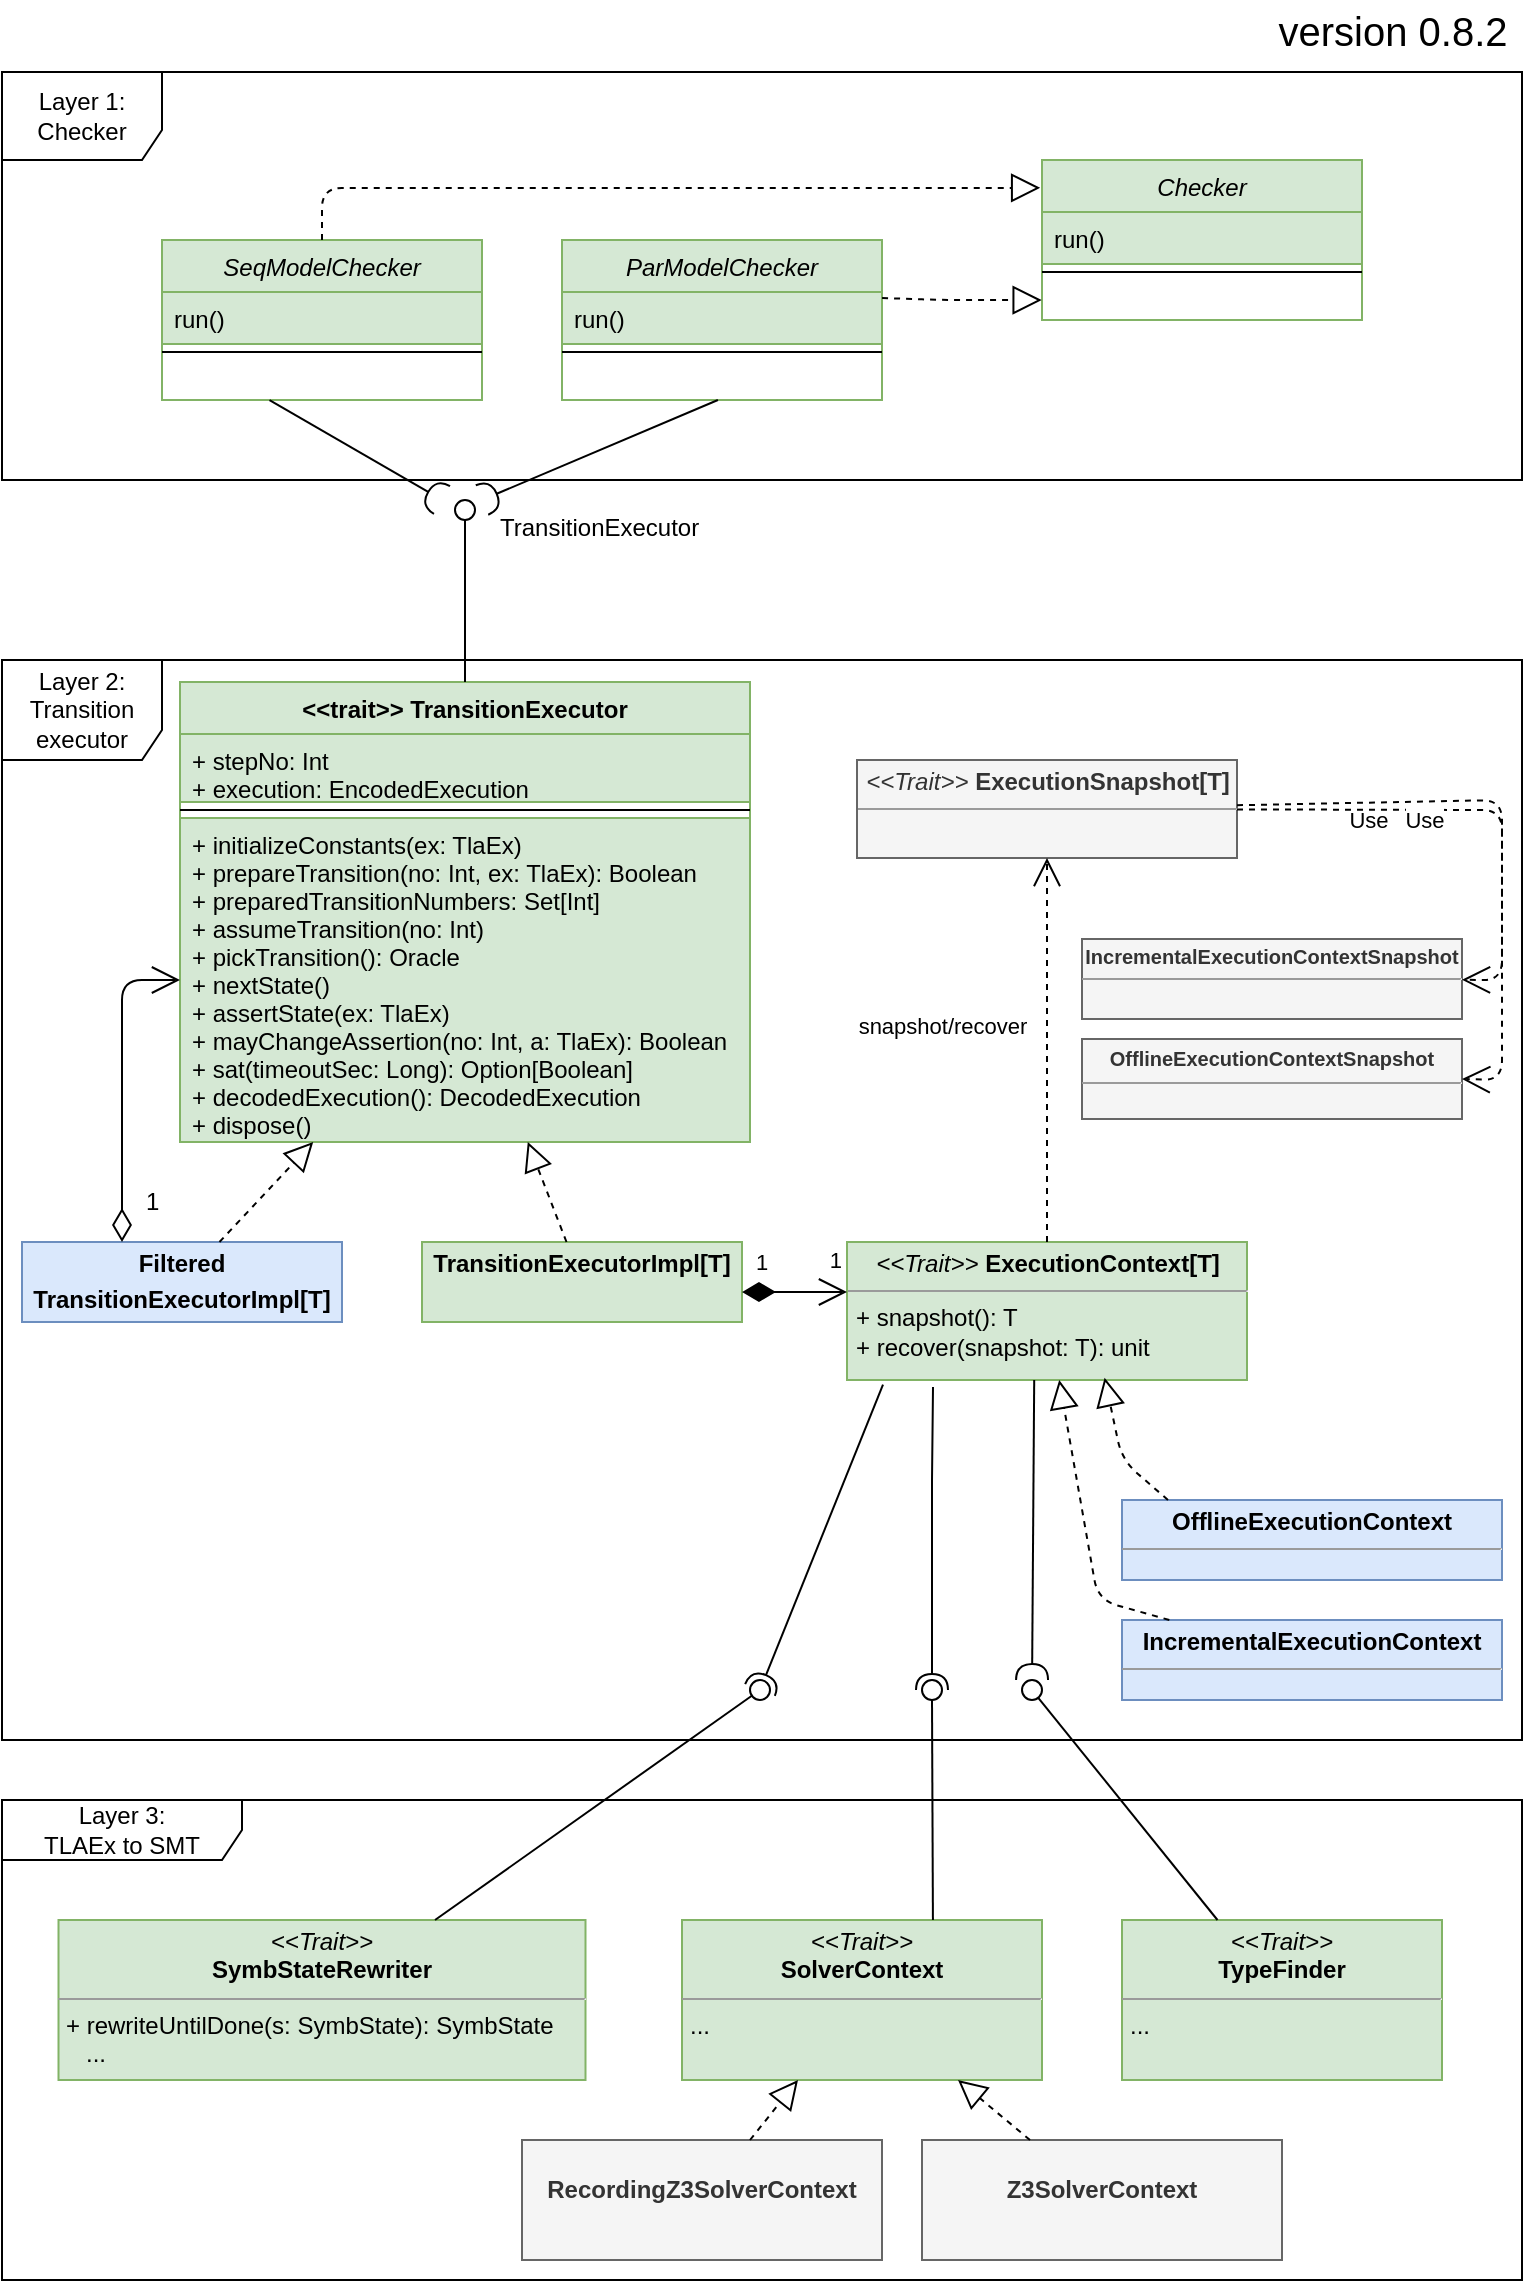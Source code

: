 <mxfile version="14.1.8" type="device"><diagram id="C5RBs43oDa-KdzZeNtuy" name="Page-1"><mxGraphModel dx="1106" dy="852" grid="1" gridSize="10" guides="1" tooltips="1" connect="1" arrows="1" fold="1" page="1" pageScale="1" pageWidth="827" pageHeight="1169" math="0" shadow="0"><root><mxCell id="WIyWlLk6GJQsqaUBKTNV-0"/><mxCell id="WIyWlLk6GJQsqaUBKTNV-1" parent="WIyWlLk6GJQsqaUBKTNV-0"/><mxCell id="zkfFHV4jXpPFQw0GAbJ--0" value="SeqModelChecker" style="swimlane;fontStyle=2;align=center;verticalAlign=top;childLayout=stackLayout;horizontal=1;startSize=26;horizontalStack=0;resizeParent=1;resizeLast=0;collapsible=1;marginBottom=0;rounded=0;shadow=0;strokeWidth=1;fillColor=#d5e8d4;strokeColor=#82b366;" parent="WIyWlLk6GJQsqaUBKTNV-1" vertex="1"><mxGeometry x="120" y="120" width="160" height="80" as="geometry"><mxRectangle x="230" y="140" width="160" height="26" as="alternateBounds"/></mxGeometry></mxCell><mxCell id="zkfFHV4jXpPFQw0GAbJ--3" value="run()" style="text;align=left;verticalAlign=top;spacingLeft=4;spacingRight=4;overflow=hidden;rotatable=0;points=[[0,0.5],[1,0.5]];portConstraint=eastwest;rounded=0;shadow=0;html=0;fillColor=#d5e8d4;strokeColor=#82b366;" parent="zkfFHV4jXpPFQw0GAbJ--0" vertex="1"><mxGeometry y="26" width="160" height="26" as="geometry"/></mxCell><mxCell id="zkfFHV4jXpPFQw0GAbJ--4" value="" style="line;html=1;strokeWidth=1;align=left;verticalAlign=middle;spacingTop=-1;spacingLeft=3;spacingRight=3;rotatable=0;labelPosition=right;points=[];portConstraint=eastwest;" parent="zkfFHV4jXpPFQw0GAbJ--0" vertex="1"><mxGeometry y="52" width="160" height="8" as="geometry"/></mxCell><mxCell id="TP6SRXOrMR3UApHG2FW5-0" value="ParModelChecker" style="swimlane;fontStyle=2;align=center;verticalAlign=top;childLayout=stackLayout;horizontal=1;startSize=26;horizontalStack=0;resizeParent=1;resizeLast=0;collapsible=1;marginBottom=0;rounded=0;shadow=0;strokeWidth=1;fillColor=#d5e8d4;strokeColor=#82b366;" vertex="1" parent="WIyWlLk6GJQsqaUBKTNV-1"><mxGeometry x="320" y="120" width="160" height="80" as="geometry"><mxRectangle x="230" y="140" width="160" height="26" as="alternateBounds"/></mxGeometry></mxCell><mxCell id="TP6SRXOrMR3UApHG2FW5-1" value="run()" style="text;align=left;verticalAlign=top;spacingLeft=4;spacingRight=4;overflow=hidden;rotatable=0;points=[[0,0.5],[1,0.5]];portConstraint=eastwest;rounded=0;shadow=0;html=0;fillColor=#d5e8d4;strokeColor=#82b366;" vertex="1" parent="TP6SRXOrMR3UApHG2FW5-0"><mxGeometry y="26" width="160" height="26" as="geometry"/></mxCell><mxCell id="TP6SRXOrMR3UApHG2FW5-2" value="" style="line;html=1;strokeWidth=1;align=left;verticalAlign=middle;spacingTop=-1;spacingLeft=3;spacingRight=3;rotatable=0;labelPosition=right;points=[];portConstraint=eastwest;" vertex="1" parent="TP6SRXOrMR3UApHG2FW5-0"><mxGeometry y="52" width="160" height="8" as="geometry"/></mxCell><mxCell id="TP6SRXOrMR3UApHG2FW5-3" value="Checker" style="swimlane;fontStyle=2;align=center;verticalAlign=top;childLayout=stackLayout;horizontal=1;startSize=26;horizontalStack=0;resizeParent=1;resizeLast=0;collapsible=1;marginBottom=0;rounded=0;shadow=0;strokeWidth=1;fillColor=#d5e8d4;strokeColor=#82b366;" vertex="1" parent="WIyWlLk6GJQsqaUBKTNV-1"><mxGeometry x="560" y="80" width="160" height="80" as="geometry"><mxRectangle x="230" y="140" width="160" height="26" as="alternateBounds"/></mxGeometry></mxCell><mxCell id="TP6SRXOrMR3UApHG2FW5-4" value="run()" style="text;align=left;verticalAlign=top;spacingLeft=4;spacingRight=4;overflow=hidden;rotatable=0;points=[[0,0.5],[1,0.5]];portConstraint=eastwest;rounded=0;shadow=0;html=0;fillColor=#d5e8d4;strokeColor=#82b366;" vertex="1" parent="TP6SRXOrMR3UApHG2FW5-3"><mxGeometry y="26" width="160" height="26" as="geometry"/></mxCell><mxCell id="TP6SRXOrMR3UApHG2FW5-5" value="" style="line;html=1;strokeWidth=1;align=left;verticalAlign=middle;spacingTop=-1;spacingLeft=3;spacingRight=3;rotatable=0;labelPosition=right;points=[];portConstraint=eastwest;" vertex="1" parent="TP6SRXOrMR3UApHG2FW5-3"><mxGeometry y="52" width="160" height="8" as="geometry"/></mxCell><mxCell id="TP6SRXOrMR3UApHG2FW5-6" value="" style="endArrow=block;dashed=1;endFill=0;endSize=12;html=1;entryX=0.684;entryY=0.559;entryDx=0;entryDy=0;entryPerimeter=0;exitX=0.579;exitY=0.554;exitDx=0;exitDy=0;exitPerimeter=0;" edge="1" parent="WIyWlLk6GJQsqaUBKTNV-1" source="TP6SRXOrMR3UApHG2FW5-8" target="TP6SRXOrMR3UApHG2FW5-8"><mxGeometry width="160" relative="1" as="geometry"><mxPoint x="480" y="190" as="sourcePoint"/><mxPoint x="640" y="160" as="targetPoint"/><Array as="points"><mxPoint x="510" y="150"/></Array></mxGeometry></mxCell><mxCell id="TP6SRXOrMR3UApHG2FW5-7" value="" style="endArrow=block;dashed=1;endFill=0;endSize=12;html=1;exitX=0.5;exitY=0;exitDx=0;exitDy=0;entryX=0.683;entryY=0.284;entryDx=0;entryDy=0;entryPerimeter=0;" edge="1" parent="WIyWlLk6GJQsqaUBKTNV-1" source="zkfFHV4jXpPFQw0GAbJ--0" target="TP6SRXOrMR3UApHG2FW5-8"><mxGeometry width="160" relative="1" as="geometry"><mxPoint x="210" y="80" as="sourcePoint"/><mxPoint x="370" y="80" as="targetPoint"/><Array as="points"><mxPoint x="200" y="94"/><mxPoint x="380" y="94"/></Array></mxGeometry></mxCell><mxCell id="TP6SRXOrMR3UApHG2FW5-8" value="Layer 1:&lt;br&gt;Checker" style="shape=umlFrame;whiteSpace=wrap;html=1;width=80;height=44;" vertex="1" parent="WIyWlLk6GJQsqaUBKTNV-1"><mxGeometry x="40" y="36" width="760" height="204" as="geometry"/></mxCell><mxCell id="TP6SRXOrMR3UApHG2FW5-13" value="Layer 2: Transition executor" style="shape=umlFrame;whiteSpace=wrap;html=1;width=80;height=50;" vertex="1" parent="WIyWlLk6GJQsqaUBKTNV-1"><mxGeometry x="40" y="330" width="760" height="540" as="geometry"/></mxCell><mxCell id="TP6SRXOrMR3UApHG2FW5-15" value="&lt;&lt;trait&gt;&gt; TransitionExecutor" style="swimlane;fontStyle=1;align=center;verticalAlign=top;childLayout=stackLayout;horizontal=1;startSize=26;horizontalStack=0;resizeParent=1;resizeParentMax=0;resizeLast=0;collapsible=1;marginBottom=0;fillColor=#d5e8d4;strokeColor=#82b366;" vertex="1" parent="WIyWlLk6GJQsqaUBKTNV-1"><mxGeometry x="129" y="341" width="285" height="230" as="geometry"/></mxCell><mxCell id="TP6SRXOrMR3UApHG2FW5-16" value="+ stepNo: Int&#10;+ execution: EncodedExecution" style="text;strokeColor=#82b366;fillColor=#d5e8d4;align=left;verticalAlign=top;spacingLeft=4;spacingRight=4;overflow=hidden;rotatable=0;points=[[0,0.5],[1,0.5]];portConstraint=eastwest;" vertex="1" parent="TP6SRXOrMR3UApHG2FW5-15"><mxGeometry y="26" width="285" height="34" as="geometry"/></mxCell><mxCell id="TP6SRXOrMR3UApHG2FW5-17" value="" style="line;strokeWidth=1;fillColor=none;align=left;verticalAlign=middle;spacingTop=-1;spacingLeft=3;spacingRight=3;rotatable=0;labelPosition=right;points=[];portConstraint=eastwest;" vertex="1" parent="TP6SRXOrMR3UApHG2FW5-15"><mxGeometry y="60" width="285" height="8" as="geometry"/></mxCell><mxCell id="TP6SRXOrMR3UApHG2FW5-18" value="+ initializeConstants(ex: TlaEx)&#10;+ prepareTransition(no: Int, ex: TlaEx): Boolean&#10;+ preparedTransitionNumbers: Set[Int]&#10;+ assumeTransition(no: Int)&#10;+ pickTransition(): Oracle&#10;+ nextState()&#10;+ assertState(ex: TlaEx)&#10;+ mayChangeAssertion(no: Int, a: TlaEx): Boolean&#10;+ sat(timeoutSec: Long): Option[Boolean]&#10;+ decodedExecution(): DecodedExecution&#10;+ dispose()" style="text;strokeColor=#82b366;fillColor=#d5e8d4;align=left;verticalAlign=top;spacingLeft=4;spacingRight=4;overflow=hidden;rotatable=0;points=[[0,0.5],[1,0.5]];portConstraint=eastwest;" vertex="1" parent="TP6SRXOrMR3UApHG2FW5-15"><mxGeometry y="68" width="285" height="162" as="geometry"/></mxCell><mxCell id="TP6SRXOrMR3UApHG2FW5-19" value="" style="rounded=0;orthogonalLoop=1;jettySize=auto;html=1;endArrow=none;endFill=0;exitX=0.5;exitY=0;exitDx=0;exitDy=0;" edge="1" target="TP6SRXOrMR3UApHG2FW5-21" parent="WIyWlLk6GJQsqaUBKTNV-1" source="TP6SRXOrMR3UApHG2FW5-15"><mxGeometry relative="1" as="geometry"><mxPoint x="440" y="305" as="sourcePoint"/></mxGeometry></mxCell><mxCell id="TP6SRXOrMR3UApHG2FW5-21" value="TransitionExecutor" style="ellipse;whiteSpace=wrap;html=1;fontFamily=Helvetica;fontSize=12;fontColor=#000000;align=left;strokeColor=#000000;fillColor=#ffffff;points=[];aspect=fixed;resizable=0;rotation=0;verticalAlign=top;spacingLeft=20;" vertex="1" parent="WIyWlLk6GJQsqaUBKTNV-1"><mxGeometry x="266.5" y="250" width="10" height="10" as="geometry"/></mxCell><mxCell id="TP6SRXOrMR3UApHG2FW5-24" value="" style="rounded=0;orthogonalLoop=1;jettySize=auto;html=1;endArrow=halfCircle;endFill=0;endSize=6;strokeWidth=1;exitX=0.471;exitY=0.804;exitDx=0;exitDy=0;exitPerimeter=0;" edge="1" parent="WIyWlLk6GJQsqaUBKTNV-1" source="TP6SRXOrMR3UApHG2FW5-8"><mxGeometry relative="1" as="geometry"><mxPoint x="400.28" y="200.016" as="sourcePoint"/><mxPoint x="280" y="250" as="targetPoint"/></mxGeometry></mxCell><mxCell id="TP6SRXOrMR3UApHG2FW5-25" value="" style="rounded=0;orthogonalLoop=1;jettySize=auto;html=1;endArrow=halfCircle;endFill=0;endSize=6;strokeWidth=1;exitX=0.176;exitY=0.804;exitDx=0;exitDy=0;exitPerimeter=0;" edge="1" parent="WIyWlLk6GJQsqaUBKTNV-1" source="TP6SRXOrMR3UApHG2FW5-8"><mxGeometry relative="1" as="geometry"><mxPoint x="410.28" y="210.016" as="sourcePoint"/><mxPoint x="260" y="250" as="targetPoint"/><Array as="points"/></mxGeometry></mxCell><mxCell id="TP6SRXOrMR3UApHG2FW5-27" value="&lt;p style=&quot;margin: 0px ; margin-top: 4px ; text-align: center&quot;&gt;&lt;i&gt;&amp;lt;&amp;lt;Trait&amp;gt;&amp;gt;&amp;nbsp;&lt;/i&gt;&lt;b&gt;ExecutionSnapshot[T]&lt;/b&gt;&lt;/p&gt;&lt;hr size=&quot;1&quot;&gt;&lt;p style=&quot;margin: 0px ; margin-left: 4px&quot;&gt;&lt;br&gt;&lt;/p&gt;" style="verticalAlign=top;align=left;overflow=fill;fontSize=12;fontFamily=Helvetica;html=1;fillColor=#f5f5f5;strokeColor=#666666;fontColor=#333333;" vertex="1" parent="WIyWlLk6GJQsqaUBKTNV-1"><mxGeometry x="467.5" y="380" width="190" height="49" as="geometry"/></mxCell><mxCell id="TP6SRXOrMR3UApHG2FW5-28" value="&lt;p style=&quot;margin: 4px 0px 0px ; line-height: 100% ; font-size: 10px&quot;&gt;&lt;b&gt;&lt;font style=&quot;font-size: 10px&quot;&gt;IncrementalExecutionContextSnapshot&lt;/font&gt;&lt;/b&gt;&lt;/p&gt;&lt;hr size=&quot;1&quot; style=&quot;font-size: 10px&quot;&gt;&lt;p style=&quot;margin: 0px 0px 0px 4px ; font-size: 10px&quot;&gt;&lt;br&gt;&lt;/p&gt;" style="verticalAlign=top;align=center;overflow=fill;fontSize=12;fontFamily=Helvetica;html=1;fillColor=#f5f5f5;strokeColor=#666666;fontColor=#333333;" vertex="1" parent="WIyWlLk6GJQsqaUBKTNV-1"><mxGeometry x="580" y="469.5" width="190" height="40" as="geometry"/></mxCell><mxCell id="TP6SRXOrMR3UApHG2FW5-29" value="&lt;p style=&quot;margin: 4px 0px 0px ; text-align: center ; font-size: 10px&quot;&gt;&lt;b&gt;&lt;font style=&quot;font-size: 10px&quot;&gt;OfflineExecutionContextSnapshot&lt;/font&gt;&lt;/b&gt;&lt;/p&gt;&lt;hr size=&quot;1&quot; style=&quot;font-size: 10px&quot;&gt;&lt;p style=&quot;margin: 0px 0px 0px 4px ; font-size: 10px&quot;&gt;&lt;br&gt;&lt;/p&gt;" style="verticalAlign=top;align=left;overflow=fill;fontSize=12;fontFamily=Helvetica;html=1;fillColor=#f5f5f5;strokeColor=#666666;fontColor=#333333;" vertex="1" parent="WIyWlLk6GJQsqaUBKTNV-1"><mxGeometry x="580" y="519.5" width="190" height="40" as="geometry"/></mxCell><mxCell id="TP6SRXOrMR3UApHG2FW5-33" value="&lt;p style=&quot;margin: 0px ; margin-top: 4px ; text-align: center&quot;&gt;&lt;b&gt;TransitionExecutorImpl[T]&lt;/b&gt;&lt;/p&gt;" style="verticalAlign=top;align=left;overflow=fill;fontSize=12;fontFamily=Helvetica;html=1;fillColor=#d5e8d4;strokeColor=#82b366;" vertex="1" parent="WIyWlLk6GJQsqaUBKTNV-1"><mxGeometry x="250" y="621" width="160" height="40" as="geometry"/></mxCell><mxCell id="TP6SRXOrMR3UApHG2FW5-34" value="&lt;p style=&quot;margin: 0px ; margin-top: 4px ; text-align: center&quot;&gt;&lt;i&gt;&amp;lt;&amp;lt;Trait&amp;gt;&amp;gt;&amp;nbsp;&lt;/i&gt;&lt;b&gt;Execution&lt;/b&gt;&lt;b&gt;Context[T]&lt;/b&gt;&lt;/p&gt;&lt;hr size=&quot;1&quot;&gt;&lt;p style=&quot;margin: 0px ; margin-left: 4px&quot;&gt;+ snapshot(): T&lt;/p&gt;&lt;p style=&quot;margin: 0px ; margin-left: 4px&quot;&gt;+ recover(snapshot: T): unit&lt;/p&gt;" style="verticalAlign=top;align=left;overflow=fill;fontSize=12;fontFamily=Helvetica;html=1;fillColor=#d5e8d4;strokeColor=#82b366;" vertex="1" parent="WIyWlLk6GJQsqaUBKTNV-1"><mxGeometry x="462.5" y="621" width="200" height="69" as="geometry"/></mxCell><mxCell id="TP6SRXOrMR3UApHG2FW5-37" value="&lt;p style=&quot;margin: 0px ; margin-top: 4px ; text-align: center&quot;&gt;&lt;b&gt;IncrementalExecutionContext&lt;/b&gt;&lt;/p&gt;&lt;hr size=&quot;1&quot;&gt;&lt;p style=&quot;margin: 0px ; margin-left: 4px&quot;&gt;&lt;br&gt;&lt;/p&gt;" style="verticalAlign=top;align=left;overflow=fill;fontSize=12;fontFamily=Helvetica;html=1;fillColor=#dae8fc;strokeColor=#6c8ebf;" vertex="1" parent="WIyWlLk6GJQsqaUBKTNV-1"><mxGeometry x="600" y="810" width="190" height="40" as="geometry"/></mxCell><mxCell id="TP6SRXOrMR3UApHG2FW5-39" value="&lt;p style=&quot;margin: 0px ; margin-top: 4px ; text-align: center&quot;&gt;&lt;b&gt;OfflineExecutionContext&lt;/b&gt;&lt;/p&gt;&lt;hr size=&quot;1&quot;&gt;&lt;p style=&quot;margin: 0px ; margin-left: 4px&quot;&gt;&lt;br&gt;&lt;/p&gt;" style="verticalAlign=top;align=left;overflow=fill;fontSize=12;fontFamily=Helvetica;html=1;fillColor=#dae8fc;strokeColor=#6c8ebf;" vertex="1" parent="WIyWlLk6GJQsqaUBKTNV-1"><mxGeometry x="600" y="750" width="190" height="40" as="geometry"/></mxCell><mxCell id="TP6SRXOrMR3UApHG2FW5-40" value="" style="endArrow=block;dashed=1;endFill=0;endSize=12;html=1;" edge="1" parent="WIyWlLk6GJQsqaUBKTNV-1" source="TP6SRXOrMR3UApHG2FW5-37" target="TP6SRXOrMR3UApHG2FW5-34"><mxGeometry width="160" relative="1" as="geometry"><mxPoint x="490" y="520" as="sourcePoint"/><mxPoint x="650" y="520" as="targetPoint"/><Array as="points"><mxPoint x="588" y="800"/></Array></mxGeometry></mxCell><mxCell id="TP6SRXOrMR3UApHG2FW5-41" value="" style="endArrow=block;dashed=1;endFill=0;endSize=12;html=1;entryX=0.644;entryY=0.983;entryDx=0;entryDy=0;entryPerimeter=0;exitX=0.121;exitY=0;exitDx=0;exitDy=0;exitPerimeter=0;" edge="1" parent="WIyWlLk6GJQsqaUBKTNV-1" source="TP6SRXOrMR3UApHG2FW5-39" target="TP6SRXOrMR3UApHG2FW5-34"><mxGeometry width="160" relative="1" as="geometry"><mxPoint x="620" y="560" as="sourcePoint"/><mxPoint x="780" y="560" as="targetPoint"/><Array as="points"><mxPoint x="600" y="730"/></Array></mxGeometry></mxCell><mxCell id="TP6SRXOrMR3UApHG2FW5-42" value="" style="endArrow=block;dashed=1;endFill=0;endSize=12;html=1;" edge="1" parent="WIyWlLk6GJQsqaUBKTNV-1" source="TP6SRXOrMR3UApHG2FW5-33" target="TP6SRXOrMR3UApHG2FW5-18"><mxGeometry width="160" relative="1" as="geometry"><mxPoint x="340" y="650" as="sourcePoint"/><mxPoint x="500" y="650" as="targetPoint"/></mxGeometry></mxCell><mxCell id="TP6SRXOrMR3UApHG2FW5-44" value="snapshot/recover" style="endArrow=open;endSize=12;dashed=1;html=1;" edge="1" parent="WIyWlLk6GJQsqaUBKTNV-1" source="TP6SRXOrMR3UApHG2FW5-34" target="TP6SRXOrMR3UApHG2FW5-27"><mxGeometry x="0.129" y="53" width="160" relative="1" as="geometry"><mxPoint x="544" y="510" as="sourcePoint"/><mxPoint x="700" y="510" as="targetPoint"/><mxPoint as="offset"/></mxGeometry></mxCell><mxCell id="TP6SRXOrMR3UApHG2FW5-45" value="1" style="endArrow=open;html=1;endSize=12;startArrow=diamondThin;startSize=14;startFill=1;edgeStyle=orthogonalEdgeStyle;align=left;verticalAlign=bottom;" edge="1" parent="WIyWlLk6GJQsqaUBKTNV-1" source="TP6SRXOrMR3UApHG2FW5-33" target="TP6SRXOrMR3UApHG2FW5-34"><mxGeometry x="-0.822" y="6" relative="1" as="geometry"><mxPoint x="270" y="670" as="sourcePoint"/><mxPoint x="430" y="670" as="targetPoint"/><Array as="points"><mxPoint x="420" y="646"/><mxPoint x="420" y="646"/></Array><mxPoint as="offset"/></mxGeometry></mxCell><mxCell id="TP6SRXOrMR3UApHG2FW5-47" value="1" style="edgeLabel;html=1;align=right;verticalAlign=middle;resizable=0;points=[];" vertex="1" connectable="0" parent="TP6SRXOrMR3UApHG2FW5-45"><mxGeometry x="0.911" y="2" relative="1" as="geometry"><mxPoint y="-14" as="offset"/></mxGeometry></mxCell><mxCell id="TP6SRXOrMR3UApHG2FW5-48" value="Use" style="endArrow=open;endSize=12;dashed=1;html=1;" edge="1" parent="WIyWlLk6GJQsqaUBKTNV-1" source="TP6SRXOrMR3UApHG2FW5-27" target="TP6SRXOrMR3UApHG2FW5-28"><mxGeometry x="-0.464" y="-9" width="160" relative="1" as="geometry"><mxPoint x="340" y="620" as="sourcePoint"/><mxPoint x="500" y="620" as="targetPoint"/><Array as="points"><mxPoint x="790" y="400"/><mxPoint x="790" y="490"/></Array><mxPoint as="offset"/></mxGeometry></mxCell><mxCell id="TP6SRXOrMR3UApHG2FW5-49" value="Use" style="endArrow=open;endSize=12;dashed=1;html=1;entryX=1;entryY=0.5;entryDx=0;entryDy=0;" edge="1" parent="WIyWlLk6GJQsqaUBKTNV-1" source="TP6SRXOrMR3UApHG2FW5-27" target="TP6SRXOrMR3UApHG2FW5-29"><mxGeometry x="-0.345" y="-5" width="160" relative="1" as="geometry"><mxPoint x="340" y="620" as="sourcePoint"/><mxPoint x="500" y="620" as="targetPoint"/><Array as="points"><mxPoint x="790" y="405"/><mxPoint x="790" y="540"/></Array><mxPoint as="offset"/></mxGeometry></mxCell><mxCell id="TP6SRXOrMR3UApHG2FW5-50" value="version 0.8.2" style="text;html=1;align=center;verticalAlign=middle;resizable=0;points=[];autosize=1;fontSize=20;" vertex="1" parent="WIyWlLk6GJQsqaUBKTNV-1"><mxGeometry x="670" width="130" height="30" as="geometry"/></mxCell><mxCell id="TP6SRXOrMR3UApHG2FW5-51" value="&lt;p style=&quot;margin: 0px ; margin-top: 4px ; text-align: center&quot;&gt;&lt;b&gt;Filtered&lt;/b&gt;&lt;/p&gt;&lt;p style=&quot;margin: 0px ; margin-top: 4px ; text-align: center&quot;&gt;&lt;b&gt;TransitionExecutorImpl[T]&lt;/b&gt;&lt;/p&gt;" style="verticalAlign=top;align=left;overflow=fill;fontSize=12;fontFamily=Helvetica;html=1;fillColor=#dae8fc;strokeColor=#6c8ebf;" vertex="1" parent="WIyWlLk6GJQsqaUBKTNV-1"><mxGeometry x="50" y="621" width="160" height="40" as="geometry"/></mxCell><mxCell id="TP6SRXOrMR3UApHG2FW5-52" value="" style="endArrow=block;dashed=1;endFill=0;endSize=12;html=1;fontSize=20;" edge="1" parent="WIyWlLk6GJQsqaUBKTNV-1" source="TP6SRXOrMR3UApHG2FW5-51" target="TP6SRXOrMR3UApHG2FW5-18"><mxGeometry width="160" relative="1" as="geometry"><mxPoint x="70" y="590" as="sourcePoint"/><mxPoint x="230" y="590" as="targetPoint"/></mxGeometry></mxCell><mxCell id="TP6SRXOrMR3UApHG2FW5-53" value="1" style="endArrow=open;html=1;endSize=12;startArrow=diamondThin;startSize=14;startFill=0;edgeStyle=orthogonalEdgeStyle;align=left;verticalAlign=bottom;fontSize=12;" edge="1" parent="WIyWlLk6GJQsqaUBKTNV-1" source="TP6SRXOrMR3UApHG2FW5-51" target="TP6SRXOrMR3UApHG2FW5-18"><mxGeometry x="-0.863" y="-10" relative="1" as="geometry"><mxPoint x="210" y="690" as="sourcePoint"/><mxPoint x="370" y="690" as="targetPoint"/><Array as="points"><mxPoint x="100" y="490"/></Array><mxPoint as="offset"/></mxGeometry></mxCell><mxCell id="TP6SRXOrMR3UApHG2FW5-55" value="&lt;p style=&quot;margin: 0px ; margin-top: 4px ; text-align: center&quot;&gt;&lt;i&gt;&amp;lt;&amp;lt;Trait&amp;gt;&amp;gt;&lt;/i&gt;&lt;br&gt;&lt;b&gt;SymbStateRewriter&lt;/b&gt;&lt;/p&gt;&lt;hr size=&quot;1&quot;&gt;&lt;p style=&quot;margin: 0px ; margin-left: 4px&quot;&gt;+ rewriteUntilDone(s: SymbState): SymbState&lt;br&gt;&lt;/p&gt;&lt;p style=&quot;margin: 0px ; margin-left: 4px&quot;&gt;&amp;nbsp; &amp;nbsp;...&lt;/p&gt;" style="verticalAlign=top;align=left;overflow=fill;fontSize=12;fontFamily=Helvetica;html=1;fillColor=#d5e8d4;strokeColor=#82b366;" vertex="1" parent="WIyWlLk6GJQsqaUBKTNV-1"><mxGeometry x="68.25" y="960" width="263.5" height="80" as="geometry"/></mxCell><mxCell id="TP6SRXOrMR3UApHG2FW5-57" value="&lt;p style=&quot;margin: 0px ; margin-top: 4px ; text-align: center&quot;&gt;&lt;i&gt;&amp;lt;&amp;lt;Trait&amp;gt;&amp;gt;&lt;/i&gt;&lt;br&gt;&lt;b&gt;SolverContext&lt;/b&gt;&lt;/p&gt;&lt;hr size=&quot;1&quot;&gt;&lt;p style=&quot;margin: 0px ; margin-left: 4px&quot;&gt;...&lt;/p&gt;" style="verticalAlign=top;align=left;overflow=fill;fontSize=12;fontFamily=Helvetica;html=1;fillColor=#d5e8d4;strokeColor=#82b366;" vertex="1" parent="WIyWlLk6GJQsqaUBKTNV-1"><mxGeometry x="380" y="960" width="180" height="80" as="geometry"/></mxCell><mxCell id="TP6SRXOrMR3UApHG2FW5-58" value="&lt;p style=&quot;margin: 0px ; margin-top: 4px ; text-align: center&quot;&gt;&lt;i&gt;&amp;lt;&amp;lt;Trait&amp;gt;&amp;gt;&lt;/i&gt;&lt;br&gt;&lt;b&gt;TypeFinder&lt;/b&gt;&lt;/p&gt;&lt;hr size=&quot;1&quot;&gt;&lt;p style=&quot;margin: 0px ; margin-left: 4px&quot;&gt;...&lt;/p&gt;" style="verticalAlign=top;align=left;overflow=fill;fontSize=12;fontFamily=Helvetica;html=1;fillColor=#d5e8d4;strokeColor=#82b366;" vertex="1" parent="WIyWlLk6GJQsqaUBKTNV-1"><mxGeometry x="600" y="960" width="160" height="80" as="geometry"/></mxCell><mxCell id="TP6SRXOrMR3UApHG2FW5-59" value="&lt;p style=&quot;margin: 0px ; margin-top: 4px ; text-align: center&quot;&gt;&lt;br&gt;&lt;b&gt;RecordingZ3SolverContext&lt;/b&gt;&lt;/p&gt;" style="verticalAlign=top;align=left;overflow=fill;fontSize=12;fontFamily=Helvetica;html=1;fillColor=#f5f5f5;strokeColor=#666666;fontColor=#333333;" vertex="1" parent="WIyWlLk6GJQsqaUBKTNV-1"><mxGeometry x="300" y="1070" width="180" height="60" as="geometry"/></mxCell><mxCell id="TP6SRXOrMR3UApHG2FW5-60" value="" style="endArrow=block;dashed=1;endFill=0;endSize=12;html=1;fontSize=12;" edge="1" parent="WIyWlLk6GJQsqaUBKTNV-1" source="TP6SRXOrMR3UApHG2FW5-59" target="TP6SRXOrMR3UApHG2FW5-57"><mxGeometry width="160" relative="1" as="geometry"><mxPoint x="490" y="1090" as="sourcePoint"/><mxPoint x="650" y="1090" as="targetPoint"/></mxGeometry></mxCell><mxCell id="TP6SRXOrMR3UApHG2FW5-61" value="&lt;p style=&quot;margin: 0px ; margin-top: 4px ; text-align: center&quot;&gt;&lt;br&gt;&lt;b&gt;Z3SolverContext&lt;/b&gt;&lt;/p&gt;" style="verticalAlign=top;align=left;overflow=fill;fontSize=12;fontFamily=Helvetica;html=1;fillColor=#f5f5f5;strokeColor=#666666;fontColor=#333333;" vertex="1" parent="WIyWlLk6GJQsqaUBKTNV-1"><mxGeometry x="500" y="1070" width="180" height="60" as="geometry"/></mxCell><mxCell id="TP6SRXOrMR3UApHG2FW5-62" value="" style="endArrow=block;dashed=1;endFill=0;endSize=12;html=1;fontSize=12;" edge="1" parent="WIyWlLk6GJQsqaUBKTNV-1" source="TP6SRXOrMR3UApHG2FW5-61" target="TP6SRXOrMR3UApHG2FW5-57"><mxGeometry width="160" relative="1" as="geometry"><mxPoint x="320" y="860" as="sourcePoint"/><mxPoint x="480" y="860" as="targetPoint"/></mxGeometry></mxCell><mxCell id="TP6SRXOrMR3UApHG2FW5-63" value="" style="rounded=0;orthogonalLoop=1;jettySize=auto;html=1;endArrow=none;endFill=0;fontSize=12;" edge="1" target="TP6SRXOrMR3UApHG2FW5-65" parent="WIyWlLk6GJQsqaUBKTNV-1" source="TP6SRXOrMR3UApHG2FW5-55"><mxGeometry relative="1" as="geometry"><mxPoint x="380" y="855" as="sourcePoint"/></mxGeometry></mxCell><mxCell id="TP6SRXOrMR3UApHG2FW5-64" value="" style="rounded=0;orthogonalLoop=1;jettySize=auto;html=1;endArrow=halfCircle;endFill=0;entryX=0.5;entryY=0.5;entryDx=0;entryDy=0;endSize=6;strokeWidth=1;fontSize=12;exitX=0.09;exitY=1.034;exitDx=0;exitDy=0;exitPerimeter=0;" edge="1" target="TP6SRXOrMR3UApHG2FW5-65" parent="WIyWlLk6GJQsqaUBKTNV-1" source="TP6SRXOrMR3UApHG2FW5-34"><mxGeometry relative="1" as="geometry"><mxPoint x="420" y="855" as="sourcePoint"/><Array as="points"/></mxGeometry></mxCell><mxCell id="TP6SRXOrMR3UApHG2FW5-65" value="" style="ellipse;whiteSpace=wrap;html=1;fontFamily=Helvetica;fontSize=12;fontColor=#000000;align=center;strokeColor=#000000;fillColor=#ffffff;points=[];aspect=fixed;resizable=0;" vertex="1" parent="WIyWlLk6GJQsqaUBKTNV-1"><mxGeometry x="414" y="840" width="10" height="10" as="geometry"/></mxCell><mxCell id="TP6SRXOrMR3UApHG2FW5-81" value="" style="rounded=0;orthogonalLoop=1;jettySize=auto;html=1;endArrow=none;endFill=0;fontSize=12;exitX=0.697;exitY=0;exitDx=0;exitDy=0;exitPerimeter=0;" edge="1" target="TP6SRXOrMR3UApHG2FW5-83" parent="WIyWlLk6GJQsqaUBKTNV-1" source="TP6SRXOrMR3UApHG2FW5-57"><mxGeometry relative="1" as="geometry"><mxPoint x="380" y="855" as="sourcePoint"/></mxGeometry></mxCell><mxCell id="TP6SRXOrMR3UApHG2FW5-82" value="" style="rounded=0;orthogonalLoop=1;jettySize=auto;html=1;endArrow=halfCircle;endFill=0;entryX=0.5;entryY=0.5;entryDx=0;entryDy=0;endSize=6;strokeWidth=1;fontSize=12;exitX=0.215;exitY=1.051;exitDx=0;exitDy=0;exitPerimeter=0;" edge="1" target="TP6SRXOrMR3UApHG2FW5-83" parent="WIyWlLk6GJQsqaUBKTNV-1" source="TP6SRXOrMR3UApHG2FW5-34"><mxGeometry relative="1" as="geometry"><mxPoint x="420" y="855" as="sourcePoint"/><Array as="points"><mxPoint x="505" y="740"/></Array></mxGeometry></mxCell><mxCell id="TP6SRXOrMR3UApHG2FW5-83" value="" style="ellipse;whiteSpace=wrap;html=1;fontFamily=Helvetica;fontSize=12;fontColor=#000000;align=center;strokeColor=#000000;fillColor=#ffffff;points=[];aspect=fixed;resizable=0;" vertex="1" parent="WIyWlLk6GJQsqaUBKTNV-1"><mxGeometry x="500" y="840" width="10" height="10" as="geometry"/></mxCell><mxCell id="TP6SRXOrMR3UApHG2FW5-84" value="" style="rounded=0;orthogonalLoop=1;jettySize=auto;html=1;endArrow=none;endFill=0;fontSize=12;" edge="1" target="TP6SRXOrMR3UApHG2FW5-86" parent="WIyWlLk6GJQsqaUBKTNV-1" source="TP6SRXOrMR3UApHG2FW5-58"><mxGeometry relative="1" as="geometry"><mxPoint x="380" y="855" as="sourcePoint"/></mxGeometry></mxCell><mxCell id="TP6SRXOrMR3UApHG2FW5-85" value="" style="rounded=0;orthogonalLoop=1;jettySize=auto;html=1;endArrow=halfCircle;endFill=0;endSize=6;strokeWidth=1;fontSize=12;exitX=0.468;exitY=1;exitDx=0;exitDy=0;exitPerimeter=0;" edge="1" target="TP6SRXOrMR3UApHG2FW5-86" parent="WIyWlLk6GJQsqaUBKTNV-1" source="TP6SRXOrMR3UApHG2FW5-34"><mxGeometry relative="1" as="geometry"><mxPoint x="420" y="855" as="sourcePoint"/></mxGeometry></mxCell><mxCell id="TP6SRXOrMR3UApHG2FW5-86" value="" style="ellipse;whiteSpace=wrap;html=1;fontFamily=Helvetica;fontSize=12;fontColor=#000000;align=center;strokeColor=#000000;fillColor=#ffffff;points=[];aspect=fixed;resizable=0;" vertex="1" parent="WIyWlLk6GJQsqaUBKTNV-1"><mxGeometry x="550" y="840" width="10" height="10" as="geometry"/></mxCell><mxCell id="TP6SRXOrMR3UApHG2FW5-87" value="Layer 3:&lt;br&gt;TLAEx to SMT" style="shape=umlFrame;whiteSpace=wrap;html=1;fontSize=12;align=center;width=120;height=30;" vertex="1" parent="WIyWlLk6GJQsqaUBKTNV-1"><mxGeometry x="40" y="900" width="760" height="240" as="geometry"/></mxCell></root></mxGraphModel></diagram></mxfile>